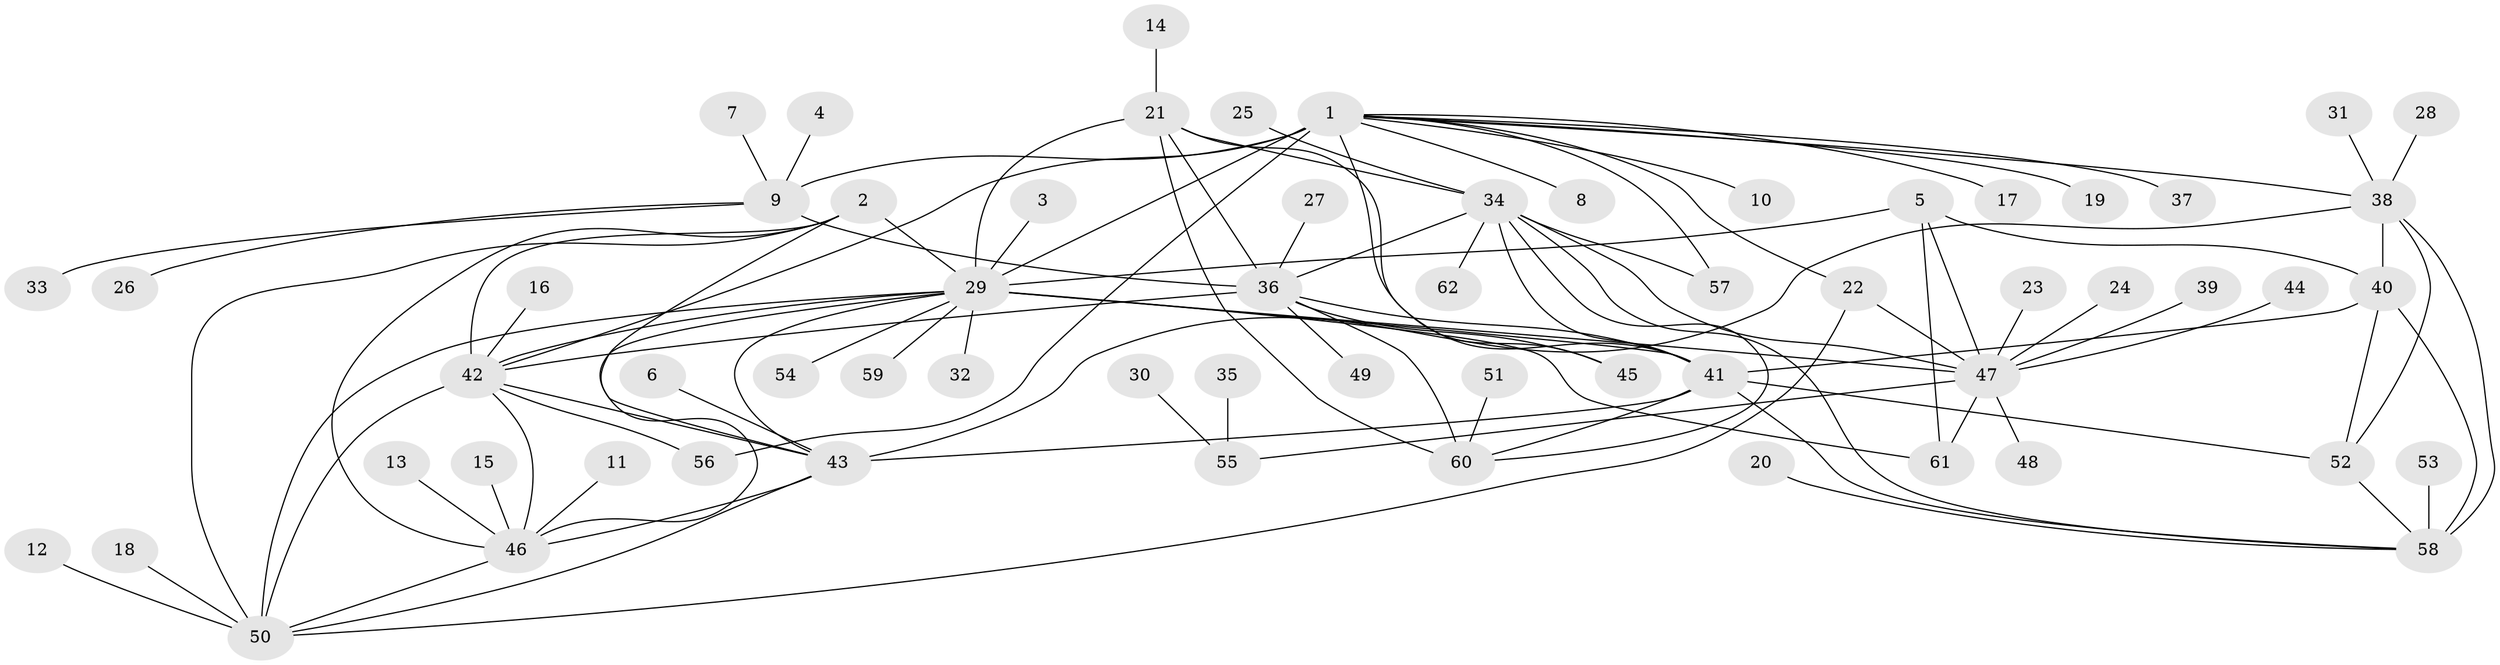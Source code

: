 // original degree distribution, {7: 0.04065040650406504, 8: 0.056910569105691054, 9: 0.032520325203252036, 10: 0.04878048780487805, 11: 0.016260162601626018, 12: 0.008130081300813009, 5: 0.016260162601626018, 6: 0.024390243902439025, 1: 0.5203252032520326, 2: 0.18699186991869918, 3: 0.04065040650406504, 4: 0.008130081300813009}
// Generated by graph-tools (version 1.1) at 2025/50/03/09/25 03:50:37]
// undirected, 62 vertices, 100 edges
graph export_dot {
graph [start="1"]
  node [color=gray90,style=filled];
  1;
  2;
  3;
  4;
  5;
  6;
  7;
  8;
  9;
  10;
  11;
  12;
  13;
  14;
  15;
  16;
  17;
  18;
  19;
  20;
  21;
  22;
  23;
  24;
  25;
  26;
  27;
  28;
  29;
  30;
  31;
  32;
  33;
  34;
  35;
  36;
  37;
  38;
  39;
  40;
  41;
  42;
  43;
  44;
  45;
  46;
  47;
  48;
  49;
  50;
  51;
  52;
  53;
  54;
  55;
  56;
  57;
  58;
  59;
  60;
  61;
  62;
  1 -- 8 [weight=1.0];
  1 -- 9 [weight=8.0];
  1 -- 10 [weight=1.0];
  1 -- 17 [weight=1.0];
  1 -- 19 [weight=1.0];
  1 -- 22 [weight=1.0];
  1 -- 29 [weight=1.0];
  1 -- 37 [weight=1.0];
  1 -- 38 [weight=1.0];
  1 -- 42 [weight=1.0];
  1 -- 45 [weight=1.0];
  1 -- 56 [weight=1.0];
  1 -- 57 [weight=1.0];
  2 -- 29 [weight=1.0];
  2 -- 42 [weight=1.0];
  2 -- 43 [weight=1.0];
  2 -- 46 [weight=1.0];
  2 -- 50 [weight=1.0];
  3 -- 29 [weight=1.0];
  4 -- 9 [weight=1.0];
  5 -- 29 [weight=2.0];
  5 -- 40 [weight=1.0];
  5 -- 47 [weight=4.0];
  5 -- 61 [weight=2.0];
  6 -- 43 [weight=1.0];
  7 -- 9 [weight=1.0];
  9 -- 26 [weight=1.0];
  9 -- 33 [weight=1.0];
  9 -- 36 [weight=1.0];
  11 -- 46 [weight=1.0];
  12 -- 50 [weight=1.0];
  13 -- 46 [weight=1.0];
  14 -- 21 [weight=1.0];
  15 -- 46 [weight=1.0];
  16 -- 42 [weight=1.0];
  18 -- 50 [weight=1.0];
  20 -- 58 [weight=1.0];
  21 -- 29 [weight=1.0];
  21 -- 34 [weight=2.0];
  21 -- 36 [weight=2.0];
  21 -- 41 [weight=2.0];
  21 -- 60 [weight=2.0];
  22 -- 47 [weight=1.0];
  22 -- 50 [weight=1.0];
  23 -- 47 [weight=1.0];
  24 -- 47 [weight=1.0];
  25 -- 34 [weight=1.0];
  27 -- 36 [weight=1.0];
  28 -- 38 [weight=1.0];
  29 -- 32 [weight=1.0];
  29 -- 41 [weight=1.0];
  29 -- 42 [weight=1.0];
  29 -- 43 [weight=1.0];
  29 -- 46 [weight=1.0];
  29 -- 47 [weight=2.0];
  29 -- 50 [weight=1.0];
  29 -- 54 [weight=1.0];
  29 -- 59 [weight=1.0];
  29 -- 61 [weight=1.0];
  30 -- 55 [weight=1.0];
  31 -- 38 [weight=1.0];
  34 -- 36 [weight=1.0];
  34 -- 41 [weight=1.0];
  34 -- 47 [weight=1.0];
  34 -- 57 [weight=1.0];
  34 -- 58 [weight=1.0];
  34 -- 60 [weight=1.0];
  34 -- 62 [weight=1.0];
  35 -- 55 [weight=1.0];
  36 -- 41 [weight=1.0];
  36 -- 42 [weight=1.0];
  36 -- 45 [weight=1.0];
  36 -- 49 [weight=1.0];
  36 -- 60 [weight=1.0];
  38 -- 40 [weight=4.0];
  38 -- 43 [weight=1.0];
  38 -- 52 [weight=2.0];
  38 -- 58 [weight=2.0];
  39 -- 47 [weight=1.0];
  40 -- 41 [weight=1.0];
  40 -- 52 [weight=2.0];
  40 -- 58 [weight=2.0];
  41 -- 43 [weight=1.0];
  41 -- 52 [weight=1.0];
  41 -- 58 [weight=1.0];
  41 -- 60 [weight=1.0];
  42 -- 43 [weight=1.0];
  42 -- 46 [weight=1.0];
  42 -- 50 [weight=1.0];
  42 -- 56 [weight=1.0];
  43 -- 46 [weight=1.0];
  43 -- 50 [weight=1.0];
  44 -- 47 [weight=1.0];
  46 -- 50 [weight=1.0];
  47 -- 48 [weight=1.0];
  47 -- 55 [weight=1.0];
  47 -- 61 [weight=2.0];
  51 -- 60 [weight=1.0];
  52 -- 58 [weight=1.0];
  53 -- 58 [weight=1.0];
}
